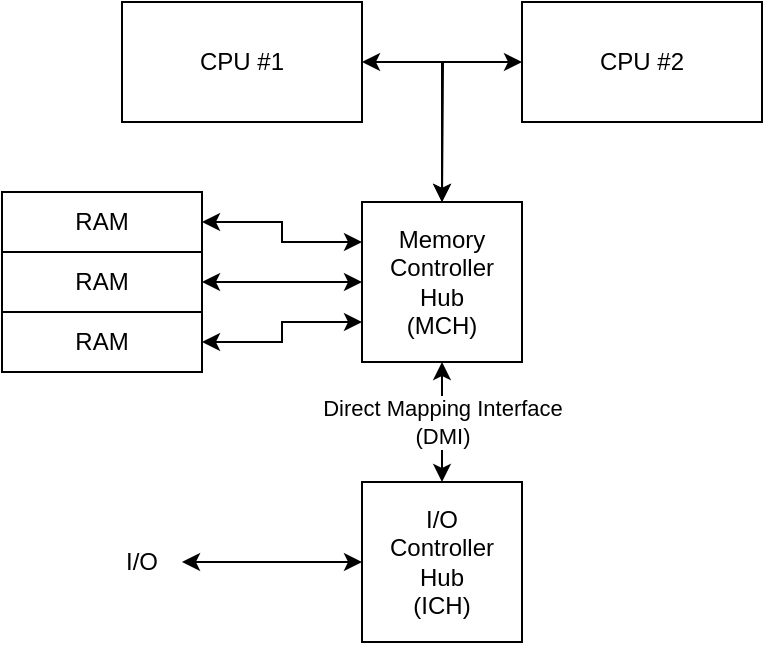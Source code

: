 <mxfile version="14.6.9" type="device"><diagram id="wSPjhHStPY-OhwFIZa9A" name="Page-1"><mxGraphModel dx="1198" dy="623" grid="1" gridSize="10" guides="1" tooltips="1" connect="1" arrows="1" fold="1" page="1" pageScale="1" pageWidth="2336" pageHeight="1654" math="0" shadow="0"><root><mxCell id="0"/><mxCell id="1" parent="0"/><mxCell id="ZOmDFpwF1D4VMM5fJup0-36" style="edgeStyle=orthogonalEdgeStyle;rounded=0;orthogonalLoop=1;jettySize=auto;html=1;exitX=1;exitY=0.5;exitDx=0;exitDy=0;entryX=0.5;entryY=0;entryDx=0;entryDy=0;startArrow=classic;startFill=1;" edge="1" parent="1" source="ZOmDFpwF1D4VMM5fJup0-29" target="ZOmDFpwF1D4VMM5fJup0-32"><mxGeometry relative="1" as="geometry"/></mxCell><mxCell id="ZOmDFpwF1D4VMM5fJup0-29" value="CPU #1" style="rounded=0;whiteSpace=wrap;html=1;" vertex="1" parent="1"><mxGeometry x="260" y="160" width="120" height="60" as="geometry"/></mxCell><mxCell id="ZOmDFpwF1D4VMM5fJup0-37" style="edgeStyle=orthogonalEdgeStyle;rounded=0;orthogonalLoop=1;jettySize=auto;html=1;exitX=0;exitY=0.5;exitDx=0;exitDy=0;startArrow=classic;startFill=1;" edge="1" parent="1" source="ZOmDFpwF1D4VMM5fJup0-30"><mxGeometry relative="1" as="geometry"><mxPoint x="420" y="260" as="targetPoint"/></mxGeometry></mxCell><mxCell id="ZOmDFpwF1D4VMM5fJup0-30" value="CPU #2" style="rounded=0;whiteSpace=wrap;html=1;" vertex="1" parent="1"><mxGeometry x="460" y="160" width="120" height="60" as="geometry"/></mxCell><mxCell id="ZOmDFpwF1D4VMM5fJup0-42" value="&lt;div&gt;Direct Mapping Interface&lt;/div&gt;&lt;div&gt;(DMI)&lt;br&gt;&lt;/div&gt;" style="edgeStyle=orthogonalEdgeStyle;rounded=0;orthogonalLoop=1;jettySize=auto;html=1;exitX=0.5;exitY=1;exitDx=0;exitDy=0;startArrow=classic;startFill=1;" edge="1" parent="1" source="ZOmDFpwF1D4VMM5fJup0-32" target="ZOmDFpwF1D4VMM5fJup0-41"><mxGeometry relative="1" as="geometry"/></mxCell><mxCell id="ZOmDFpwF1D4VMM5fJup0-32" value="&lt;div&gt;Memory&lt;/div&gt;&lt;div&gt;Controller&lt;/div&gt;&lt;div&gt;Hub&lt;/div&gt;&lt;div&gt;(MCH)&lt;br&gt;&lt;/div&gt;" style="whiteSpace=wrap;html=1;aspect=fixed;" vertex="1" parent="1"><mxGeometry x="380" y="260" width="80" height="80" as="geometry"/></mxCell><mxCell id="ZOmDFpwF1D4VMM5fJup0-38" style="edgeStyle=orthogonalEdgeStyle;rounded=0;orthogonalLoop=1;jettySize=auto;html=1;exitX=1;exitY=0.5;exitDx=0;exitDy=0;entryX=0;entryY=0.25;entryDx=0;entryDy=0;startArrow=classic;startFill=1;" edge="1" parent="1" source="ZOmDFpwF1D4VMM5fJup0-33" target="ZOmDFpwF1D4VMM5fJup0-32"><mxGeometry relative="1" as="geometry"/></mxCell><mxCell id="ZOmDFpwF1D4VMM5fJup0-33" value="RAM" style="rounded=0;whiteSpace=wrap;html=1;" vertex="1" parent="1"><mxGeometry x="200" y="255" width="100" height="30" as="geometry"/></mxCell><mxCell id="ZOmDFpwF1D4VMM5fJup0-39" style="edgeStyle=orthogonalEdgeStyle;rounded=0;orthogonalLoop=1;jettySize=auto;html=1;exitX=1;exitY=0.5;exitDx=0;exitDy=0;entryX=0;entryY=0.5;entryDx=0;entryDy=0;startArrow=classic;startFill=1;" edge="1" parent="1" source="ZOmDFpwF1D4VMM5fJup0-34" target="ZOmDFpwF1D4VMM5fJup0-32"><mxGeometry relative="1" as="geometry"/></mxCell><mxCell id="ZOmDFpwF1D4VMM5fJup0-34" value="RAM" style="rounded=0;whiteSpace=wrap;html=1;" vertex="1" parent="1"><mxGeometry x="200" y="285" width="100" height="30" as="geometry"/></mxCell><mxCell id="ZOmDFpwF1D4VMM5fJup0-40" style="edgeStyle=orthogonalEdgeStyle;rounded=0;orthogonalLoop=1;jettySize=auto;html=1;exitX=1;exitY=0.5;exitDx=0;exitDy=0;entryX=0;entryY=0.75;entryDx=0;entryDy=0;startArrow=classic;startFill=1;" edge="1" parent="1" source="ZOmDFpwF1D4VMM5fJup0-35" target="ZOmDFpwF1D4VMM5fJup0-32"><mxGeometry relative="1" as="geometry"/></mxCell><mxCell id="ZOmDFpwF1D4VMM5fJup0-35" value="RAM" style="rounded=0;whiteSpace=wrap;html=1;" vertex="1" parent="1"><mxGeometry x="200" y="315" width="100" height="30" as="geometry"/></mxCell><mxCell id="ZOmDFpwF1D4VMM5fJup0-41" value="&lt;div&gt;I/O&lt;/div&gt;&lt;div&gt;Controller&lt;/div&gt;&lt;div&gt;Hub&lt;/div&gt;&lt;div&gt;(ICH)&lt;br&gt;&lt;/div&gt;" style="whiteSpace=wrap;html=1;aspect=fixed;" vertex="1" parent="1"><mxGeometry x="380" y="400" width="80" height="80" as="geometry"/></mxCell><mxCell id="ZOmDFpwF1D4VMM5fJup0-44" style="edgeStyle=orthogonalEdgeStyle;rounded=0;orthogonalLoop=1;jettySize=auto;html=1;exitX=1;exitY=0.5;exitDx=0;exitDy=0;entryX=0;entryY=0.5;entryDx=0;entryDy=0;startArrow=classic;startFill=1;" edge="1" parent="1" source="ZOmDFpwF1D4VMM5fJup0-43" target="ZOmDFpwF1D4VMM5fJup0-41"><mxGeometry relative="1" as="geometry"/></mxCell><mxCell id="ZOmDFpwF1D4VMM5fJup0-43" value="I/O" style="text;html=1;strokeColor=none;fillColor=none;align=center;verticalAlign=middle;whiteSpace=wrap;rounded=0;" vertex="1" parent="1"><mxGeometry x="250" y="430" width="40" height="20" as="geometry"/></mxCell></root></mxGraphModel></diagram></mxfile>